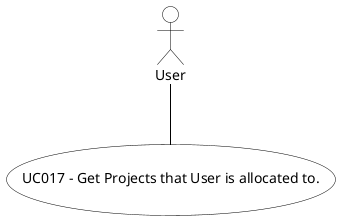 @startuml
skinparam actor {
BackgroundColor #white
ArrowColor #black
BorderColor #black
}
skinparam usecase {
BackgroundColor #white
ArrowColor #black
BorderColor #black
}
usecase (UC017 - Get Projects that User is allocated to.)

:User: -- (UC017 - Get Projects that User is allocated to.)



@enduml